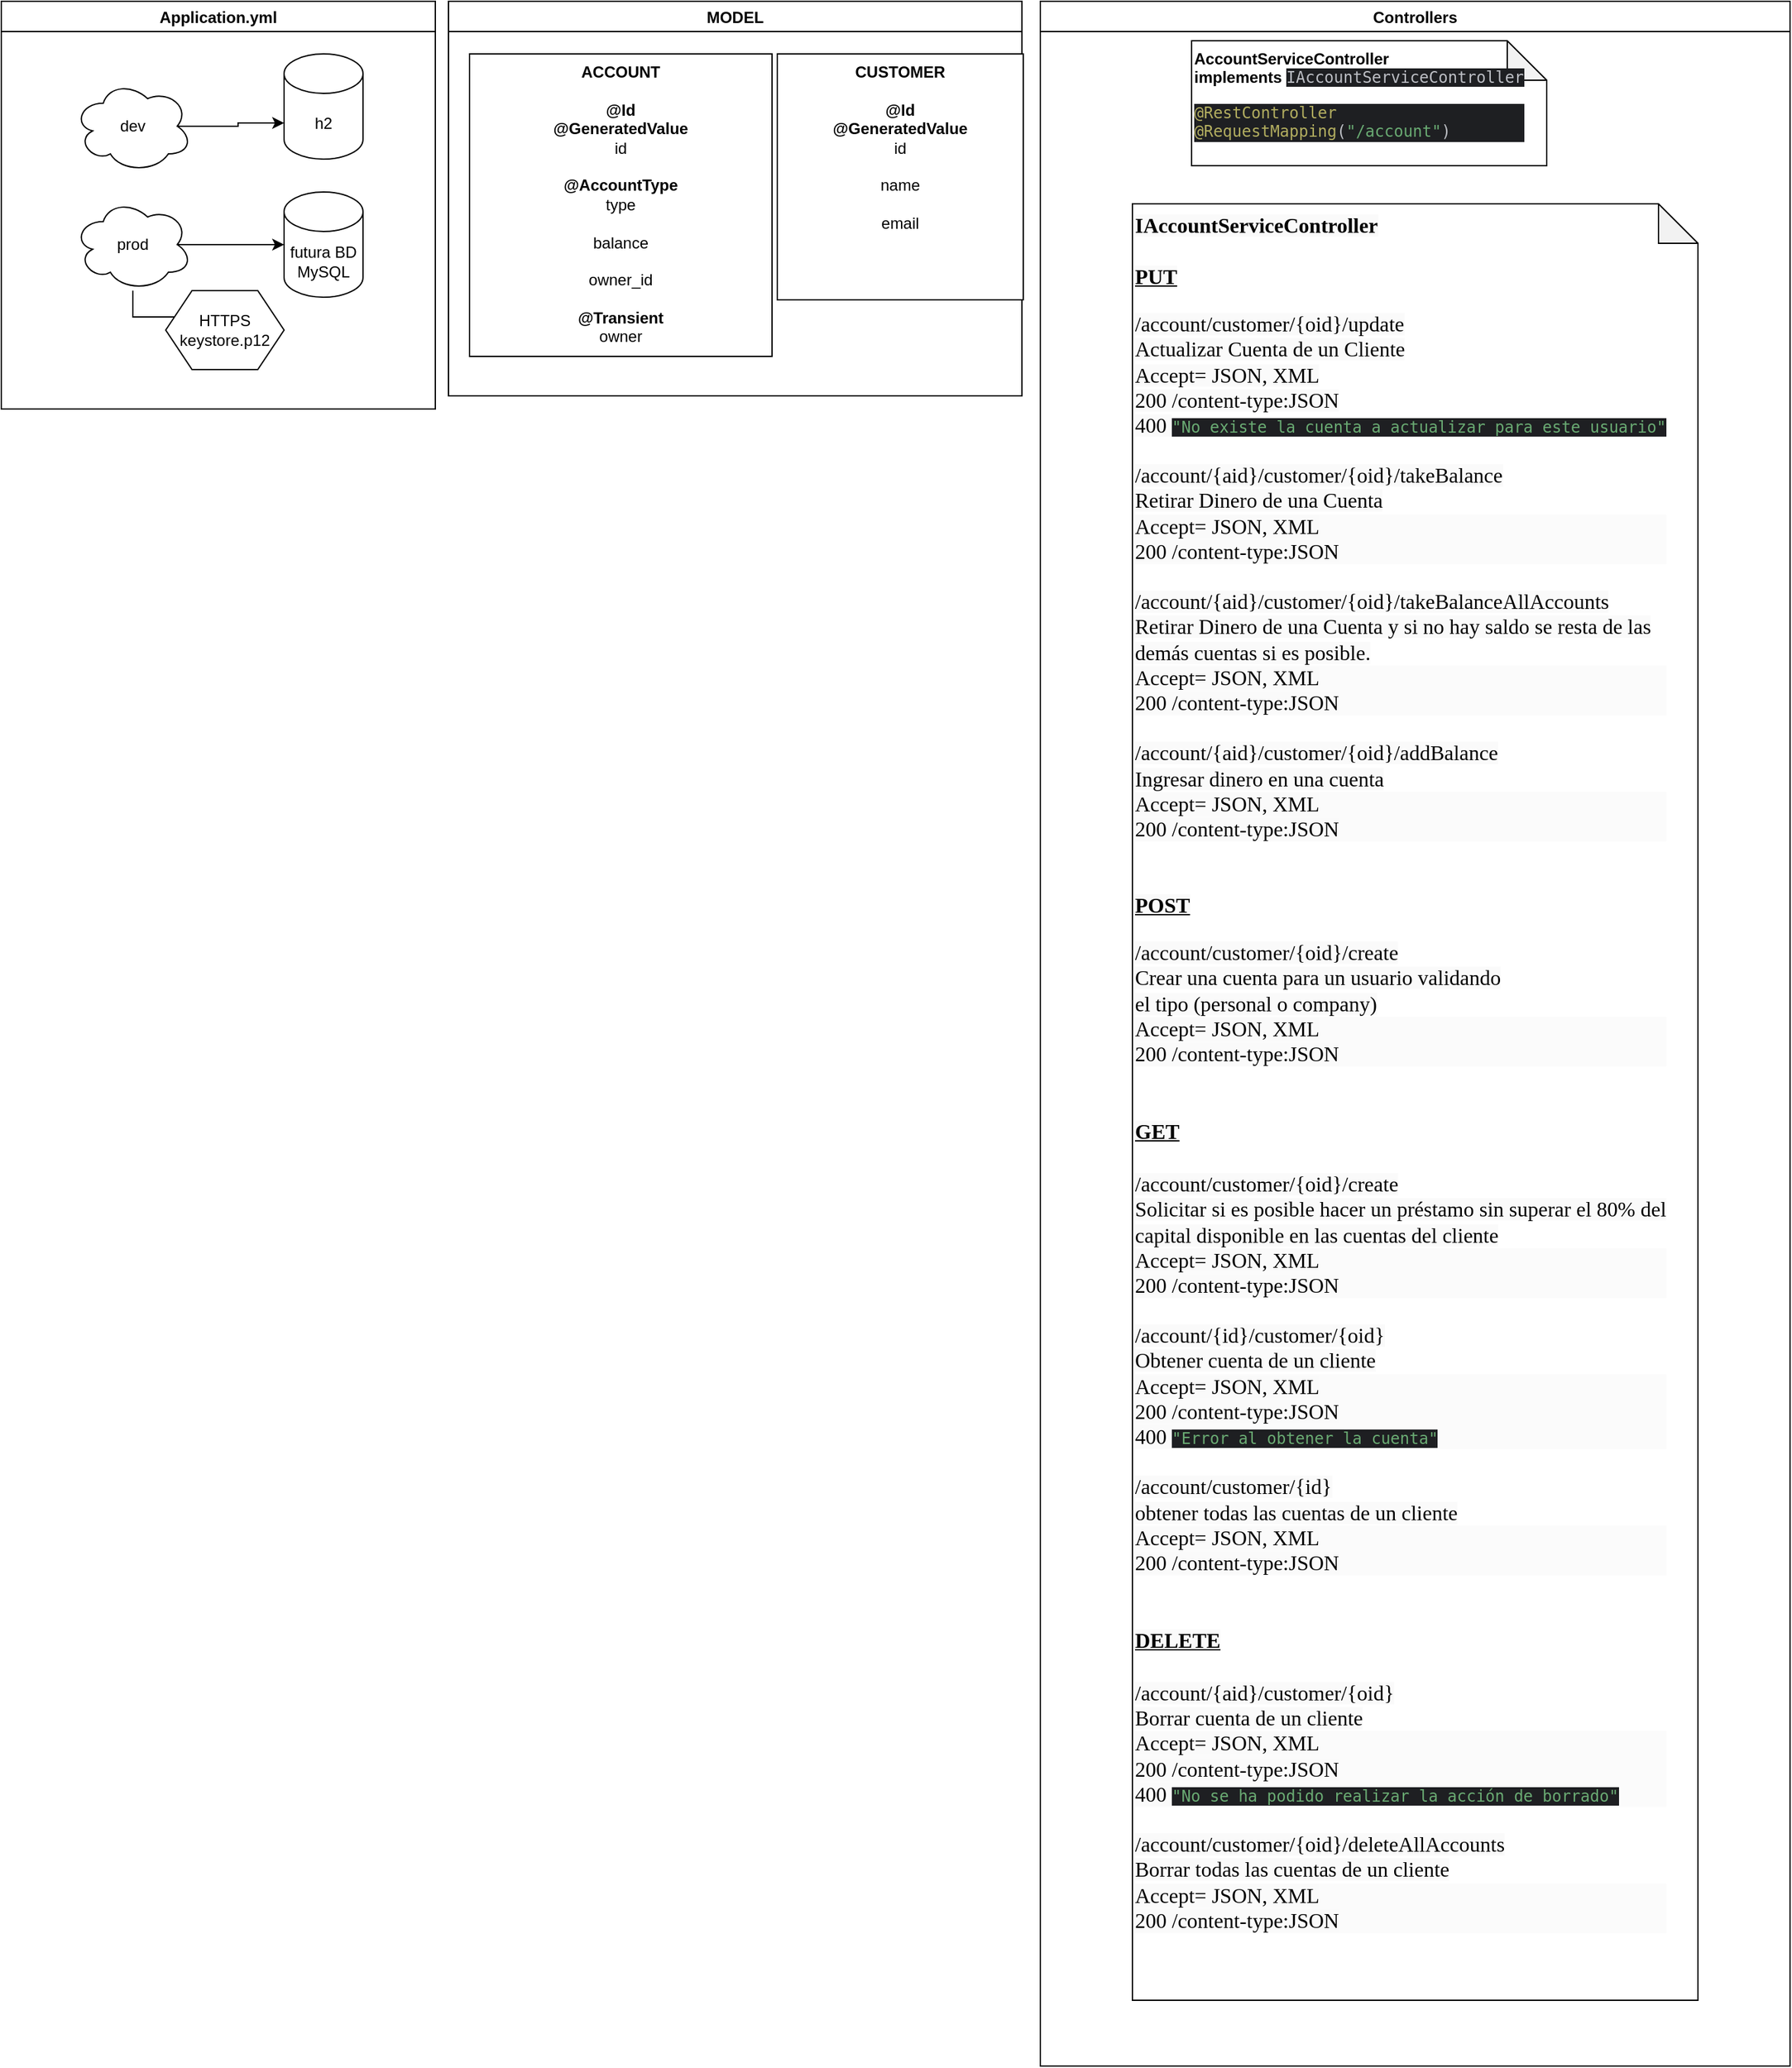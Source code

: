 <mxfile version="26.1.1">
  <diagram name="Página-1" id="tY_578vqZiOzTQhLFPis">
    <mxGraphModel dx="1323" dy="793" grid="1" gridSize="10" guides="1" tooltips="1" connect="1" arrows="1" fold="1" page="1" pageScale="1" pageWidth="827" pageHeight="1169" math="0" shadow="0">
      <root>
        <mxCell id="0" />
        <mxCell id="1" parent="0" />
        <mxCell id="3umB6E8wOPS6ejXKB-Yw-22" value="MODEL" style="swimlane;labelBackgroundColor=default;" parent="1" vertex="1">
          <mxGeometry x="350" y="30" width="436" height="300" as="geometry" />
        </mxCell>
        <mxCell id="3umB6E8wOPS6ejXKB-Yw-8" value="&lt;b&gt;ACCOUNT&lt;/b&gt;&lt;div&gt;&lt;b&gt;&lt;br&gt;&lt;/b&gt;&lt;/div&gt;&lt;div&gt;&lt;b&gt;@Id&lt;/b&gt;&lt;/div&gt;&lt;div&gt;&lt;b&gt;@GeneratedValue&lt;/b&gt;&lt;/div&gt;&lt;div&gt;id&lt;/div&gt;&lt;div&gt;&lt;b&gt;&lt;br&gt;&lt;/b&gt;&lt;/div&gt;&lt;div&gt;&lt;b&gt;@AccountType&lt;/b&gt;&lt;/div&gt;&lt;div&gt;type&lt;/div&gt;&lt;div&gt;&lt;b&gt;&lt;br&gt;&lt;/b&gt;&lt;/div&gt;&lt;div&gt;balance&lt;/div&gt;&lt;div&gt;&lt;br&gt;&lt;/div&gt;&lt;div&gt;owner_id&lt;/div&gt;&lt;div&gt;&lt;br&gt;&lt;/div&gt;&lt;div&gt;&lt;b&gt;@Transient&lt;/b&gt;&lt;/div&gt;&lt;div&gt;owner&lt;/div&gt;" style="whiteSpace=wrap;html=1;aspect=fixed;verticalAlign=top;" parent="3umB6E8wOPS6ejXKB-Yw-22" vertex="1">
          <mxGeometry x="16" y="40" width="230" height="230" as="geometry" />
        </mxCell>
        <mxCell id="3umB6E8wOPS6ejXKB-Yw-9" value="&lt;b&gt;CUSTOMER&lt;/b&gt;&lt;div&gt;&lt;b&gt;&lt;br&gt;&lt;/b&gt;&lt;/div&gt;&lt;div&gt;&lt;div&gt;&lt;b&gt;@Id&lt;/b&gt;&lt;/div&gt;&lt;div&gt;&lt;b&gt;@GeneratedValue&lt;/b&gt;&lt;/div&gt;&lt;div&gt;id&lt;/div&gt;&lt;/div&gt;&lt;div&gt;&lt;br&gt;&lt;/div&gt;&lt;div&gt;name&lt;/div&gt;&lt;div&gt;&lt;br&gt;&lt;/div&gt;&lt;div&gt;email&lt;/div&gt;" style="whiteSpace=wrap;html=1;aspect=fixed;verticalAlign=top;" parent="3umB6E8wOPS6ejXKB-Yw-22" vertex="1">
          <mxGeometry x="250" y="40" width="187" height="187" as="geometry" />
        </mxCell>
        <mxCell id="3umB6E8wOPS6ejXKB-Yw-23" value="Controllers" style="swimlane;" parent="1" vertex="1">
          <mxGeometry x="800" y="30" width="570" height="1570" as="geometry" />
        </mxCell>
        <mxCell id="3umB6E8wOPS6ejXKB-Yw-10" value="&lt;b&gt;AccountServiceController&lt;/b&gt;&lt;div&gt;&lt;b&gt;implements&amp;nbsp;&lt;/b&gt;&lt;span style=&quot;font-family: &amp;quot;JetBrains Mono&amp;quot;, monospace; background-color: rgb(30, 31, 34); color: rgb(188, 190, 196);&quot;&gt;IAccountServiceController&lt;/span&gt;&lt;div&gt;&lt;div style=&quot;background-color: rgb(30, 31, 34); color: rgb(188, 190, 196);&quot;&gt;&lt;pre style=&quot;font-family:&#39;JetBrains Mono&#39;,monospace;font-size:9,0pt;&quot;&gt;&lt;span style=&quot;color: rgb(179, 174, 96);&quot;&gt;@RestController&lt;br&gt;&lt;/span&gt;&lt;span style=&quot;color: rgb(179, 174, 96);&quot;&gt;@RequestMapping&lt;/span&gt;(&lt;span style=&quot;color: rgb(106, 171, 115);&quot;&gt;&quot;/account&quot;&lt;/span&gt;)&lt;/pre&gt;&lt;/div&gt;&lt;div&gt;&lt;b&gt;&lt;br&gt;&lt;/b&gt;&lt;/div&gt;&lt;/div&gt;&lt;/div&gt;" style="shape=note;whiteSpace=wrap;html=1;backgroundOutline=1;darkOpacity=0.05;verticalAlign=top;align=left;" parent="3umB6E8wOPS6ejXKB-Yw-23" vertex="1">
          <mxGeometry x="115" y="30" width="270" height="95" as="geometry" />
        </mxCell>
        <mxCell id="3umB6E8wOPS6ejXKB-Yw-13" value="&lt;div&gt;&lt;span style=&quot;background-color: rgb(250, 250, 250); font-family: &amp;quot;Times New Roman&amp;quot;; font-size: medium; white-space: pre; color: light-dark(rgb(0, 0, 0), rgb(255, 255, 255));&quot;&gt;&lt;b&gt;IAccountServiceController&lt;/b&gt;&lt;/span&gt;&lt;/div&gt;&lt;div&gt;&lt;span style=&quot;background-color: rgb(250, 250, 250); font-family: &amp;quot;Times New Roman&amp;quot;; font-size: medium; white-space: pre; color: light-dark(rgb(0, 0, 0), rgb(255, 255, 255));&quot;&gt;&lt;br&gt;&lt;/span&gt;&lt;/div&gt;&lt;div&gt;&lt;span style=&quot;background-color: rgb(250, 250, 250); font-family: &amp;quot;Times New Roman&amp;quot;; font-size: medium; white-space: pre; color: light-dark(rgb(0, 0, 0), rgb(255, 255, 255));&quot;&gt;&lt;u&gt;&lt;b style=&quot;line-height: 140%;&quot;&gt;PUT&lt;/b&gt;&lt;/u&gt;&lt;/span&gt;&lt;/div&gt;&lt;div&gt;&lt;br&gt;&lt;/div&gt;&lt;div&gt;&lt;span style=&quot;font-family: &amp;quot;Times New Roman&amp;quot;; font-size: medium; white-space: pre; background-color: rgb(250, 250, 250);&quot;&gt;/account/customer/{oid}/update&lt;/span&gt;&lt;/div&gt;&lt;div&gt;&lt;span style=&quot;background-color: rgb(250, 250, 250); font-family: &amp;quot;Times New Roman&amp;quot;; font-size: medium; white-space: pre; color: light-dark(rgb(0, 0, 0), rgb(255, 255, 255));&quot;&gt;Actualizar Cuenta de un Cliente&lt;/span&gt;&lt;/div&gt;&lt;div&gt;&lt;span style=&quot;background-color: rgb(250, 250, 250); font-family: &amp;quot;Times New Roman&amp;quot;; font-size: medium; white-space: pre; color: light-dark(rgb(0, 0, 0), rgb(255, 255, 255));&quot;&gt;Accept= JSON, XML&lt;/span&gt;&lt;/div&gt;&lt;div&gt;&lt;font size=&quot;3&quot; face=&quot;Times New Roman&quot;&gt;&lt;span style=&quot;white-space: pre; background-color: rgb(250, 250, 250);&quot;&gt;200 /content-type:JSON&lt;/span&gt;&lt;/font&gt;&lt;/div&gt;&lt;div&gt;&lt;font size=&quot;3&quot; face=&quot;Times New Roman&quot;&gt;&lt;span style=&quot;white-space: pre; background-color: rgb(250, 250, 250);&quot;&gt;400 &lt;/span&gt;&lt;/font&gt;&lt;span style=&quot;color: rgb(106, 171, 115); font-family: &amp;quot;JetBrains Mono&amp;quot;, monospace; background-color: rgb(30, 31, 34);&quot;&gt;&quot;No existe la cuenta a actualizar para este usuario&quot;&lt;/span&gt;&lt;/div&gt;&lt;div&gt;&lt;span style=&quot;background-color: rgb(250, 250, 250); font-family: &amp;quot;Times New Roman&amp;quot;; font-size: medium; white-space: pre; color: light-dark(rgb(0, 0, 0), rgb(255, 255, 255));&quot;&gt;&lt;br&gt;&lt;/span&gt;&lt;/div&gt;&lt;div&gt;&lt;span style=&quot;font-family: &amp;quot;Times New Roman&amp;quot;; font-size: medium; white-space: pre; background-color: rgb(250, 250, 250);&quot;&gt;/account/{aid}/customer/{oid}/takeBalance&lt;/span&gt;&lt;/div&gt;&lt;div&gt;&lt;font size=&quot;3&quot; face=&quot;Times New Roman&quot;&gt;&lt;span style=&quot;white-space: pre; background-color: rgb(250, 250, 250);&quot;&gt;Retirar Dinero de una Cuenta&lt;/span&gt;&lt;/font&gt;&lt;/div&gt;&lt;div&gt;&lt;span style=&quot;background-color: rgb(250, 250, 250); font-family: &amp;quot;Times New Roman&amp;quot;; font-size: medium; white-space: pre; color: light-dark(rgb(0, 0, 0), rgb(255, 255, 255));&quot;&gt;&lt;div style=&quot;font-family: Helvetica; font-size: 12px; white-space: normal; background-color: rgb(251, 251, 251);&quot;&gt;&lt;span style=&quot;background-color: rgb(250, 250, 250); font-family: &amp;quot;Times New Roman&amp;quot;; font-size: medium; white-space: pre; color: light-dark(rgb(0, 0, 0), rgb(255, 255, 255));&quot;&gt;Accept= JSON, XML&lt;/span&gt;&lt;/div&gt;&lt;div style=&quot;font-family: Helvetica; font-size: 12px; white-space: normal; background-color: rgb(251, 251, 251);&quot;&gt;&lt;font size=&quot;3&quot; face=&quot;Times New Roman&quot;&gt;&lt;span style=&quot;white-space: pre; background-color: rgb(250, 250, 250);&quot;&gt;200 /content-type:JSON&lt;/span&gt;&lt;/font&gt;&lt;/div&gt;&lt;/span&gt;&lt;/div&gt;&lt;div&gt;&lt;span style=&quot;background-color: rgb(250, 250, 250); font-family: &amp;quot;Times New Roman&amp;quot;; font-size: medium; white-space: pre; color: light-dark(rgb(0, 0, 0), rgb(255, 255, 255));&quot;&gt;&lt;br&gt;&lt;/span&gt;&lt;/div&gt;&lt;div&gt;&lt;span style=&quot;font-family: &amp;quot;Times New Roman&amp;quot;; font-size: medium; white-space: pre; background-color: rgb(250, 250, 250);&quot;&gt;/account/{aid}/customer/{oid}/takeBalanceAllAccounts&lt;/span&gt;&lt;/div&gt;&lt;div&gt;&lt;span style=&quot;background-color: rgb(250, 250, 250); font-family: &amp;quot;Times New Roman&amp;quot;; font-size: medium; white-space: pre; color: light-dark(rgb(0, 0, 0), rgb(255, 255, 255));&quot;&gt;Retirar Dinero de una Cuenta y si no hay saldo se resta de las&lt;/span&gt;&lt;/div&gt;&lt;div&gt;&lt;span style=&quot;background-color: rgb(250, 250, 250); font-family: &amp;quot;Times New Roman&amp;quot;; font-size: medium; white-space: pre; color: light-dark(rgb(0, 0, 0), rgb(255, 255, 255));&quot;&gt;demás cuentas si es posible.&lt;/span&gt;&lt;/div&gt;&lt;div&gt;&lt;span style=&quot;background-color: rgb(250, 250, 250); font-family: &amp;quot;Times New Roman&amp;quot;; font-size: medium; white-space: pre; color: light-dark(rgb(0, 0, 0), rgb(255, 255, 255));&quot;&gt;&lt;div style=&quot;font-family: Helvetica; font-size: 12px; white-space: normal; background-color: rgb(251, 251, 251);&quot;&gt;&lt;span style=&quot;background-color: rgb(250, 250, 250); font-family: &amp;quot;Times New Roman&amp;quot;; font-size: medium; white-space: pre; color: light-dark(rgb(0, 0, 0), rgb(255, 255, 255));&quot;&gt;Accept= JSON, XML&lt;/span&gt;&lt;/div&gt;&lt;div style=&quot;font-family: Helvetica; font-size: 12px; white-space: normal; background-color: rgb(251, 251, 251);&quot;&gt;&lt;font size=&quot;3&quot; face=&quot;Times New Roman&quot;&gt;&lt;span style=&quot;white-space: pre; background-color: rgb(250, 250, 250);&quot;&gt;200 /content-type:JSON&lt;/span&gt;&lt;/font&gt;&lt;/div&gt;&lt;/span&gt;&lt;/div&gt;&lt;div&gt;&lt;span style=&quot;background-color: rgb(250, 250, 250); font-family: &amp;quot;Times New Roman&amp;quot;; font-size: medium; white-space: pre; color: light-dark(rgb(0, 0, 0), rgb(255, 255, 255));&quot;&gt;&lt;br&gt;&lt;/span&gt;&lt;/div&gt;&lt;div&gt;&lt;span style=&quot;font-family: &amp;quot;Times New Roman&amp;quot;; font-size: medium; white-space: pre; background-color: rgb(250, 250, 250);&quot;&gt;/account/{aid}/customer/{oid}/addBalance&lt;/span&gt;&lt;/div&gt;&lt;div&gt;&lt;span style=&quot;background-color: rgb(250, 250, 250); font-family: &amp;quot;Times New Roman&amp;quot;; font-size: medium; white-space: pre; color: light-dark(rgb(0, 0, 0), rgb(255, 255, 255));&quot;&gt;Ingresar dinero en una cuenta&lt;/span&gt;&lt;/div&gt;&lt;div&gt;&lt;span style=&quot;background-color: rgb(250, 250, 250); font-family: &amp;quot;Times New Roman&amp;quot;; font-size: medium; white-space: pre; color: light-dark(rgb(0, 0, 0), rgb(255, 255, 255));&quot;&gt;&lt;div style=&quot;font-family: Helvetica; font-size: 12px; white-space: normal; background-color: rgb(251, 251, 251);&quot;&gt;&lt;span style=&quot;background-color: rgb(250, 250, 250); font-family: &amp;quot;Times New Roman&amp;quot;; font-size: medium; white-space: pre; color: light-dark(rgb(0, 0, 0), rgb(255, 255, 255));&quot;&gt;Accept= JSON, XML&lt;/span&gt;&lt;/div&gt;&lt;div style=&quot;font-family: Helvetica; font-size: 12px; white-space: normal; background-color: rgb(251, 251, 251);&quot;&gt;&lt;font size=&quot;3&quot; face=&quot;Times New Roman&quot;&gt;&lt;span style=&quot;white-space: pre; background-color: rgb(250, 250, 250);&quot;&gt;200 /content-type:JSON&lt;/span&gt;&lt;/font&gt;&lt;/div&gt;&lt;/span&gt;&lt;/div&gt;&lt;div&gt;&lt;span style=&quot;background-color: rgb(250, 250, 250); font-family: &amp;quot;Times New Roman&amp;quot;; font-size: medium; white-space: pre; color: light-dark(rgb(0, 0, 0), rgb(255, 255, 255));&quot;&gt;&lt;br&gt;&lt;/span&gt;&lt;/div&gt;&lt;div&gt;&lt;span style=&quot;background-color: rgb(250, 250, 250); font-family: &amp;quot;Times New Roman&amp;quot;; font-size: medium; white-space: pre; color: light-dark(rgb(0, 0, 0), rgb(255, 255, 255));&quot;&gt;&lt;br&gt;&lt;/span&gt;&lt;/div&gt;&lt;div&gt;&lt;font size=&quot;3&quot; face=&quot;Times New Roman&quot;&gt;&lt;span style=&quot;white-space: pre; background-color: rgb(250, 250, 250);&quot;&gt;&lt;b&gt;&lt;u style=&quot;line-height: 140%;&quot;&gt;POST&lt;/u&gt;&lt;/b&gt;&lt;/span&gt;&lt;/font&gt;&lt;/div&gt;&lt;div&gt;&lt;br&gt;&lt;/div&gt;&lt;div&gt;&lt;span style=&quot;font-family: &amp;quot;Times New Roman&amp;quot;; font-size: medium; white-space: pre; background-color: rgb(250, 250, 250);&quot;&gt;/account/customer/{oid}/create&lt;/span&gt;&lt;/div&gt;&lt;div&gt;&lt;span style=&quot;font-family: &amp;quot;Times New Roman&amp;quot;; font-size: medium; white-space: pre; background-color: rgb(250, 250, 250);&quot;&gt;Crear una cuenta para un usuario validando&lt;/span&gt;&lt;/div&gt;&lt;div&gt;&lt;span style=&quot;font-family: &amp;quot;Times New Roman&amp;quot;; font-size: medium; white-space: pre; background-color: rgb(250, 250, 250);&quot;&gt;el tipo (personal o company)&lt;/span&gt;&lt;/div&gt;&lt;div&gt;&lt;span style=&quot;font-family: &amp;quot;Times New Roman&amp;quot;; font-size: medium; white-space: pre; background-color: rgb(250, 250, 250);&quot;&gt;&lt;div style=&quot;font-family: Helvetica; font-size: 12px; white-space: normal; background-color: rgb(251, 251, 251);&quot;&gt;&lt;span style=&quot;background-color: rgb(250, 250, 250); font-family: &amp;quot;Times New Roman&amp;quot;; font-size: medium; white-space: pre; color: light-dark(rgb(0, 0, 0), rgb(255, 255, 255));&quot;&gt;Accept= JSON, XML&lt;/span&gt;&lt;/div&gt;&lt;div style=&quot;font-family: Helvetica; font-size: 12px; white-space: normal; background-color: rgb(251, 251, 251);&quot;&gt;&lt;font size=&quot;3&quot; face=&quot;Times New Roman&quot;&gt;&lt;span style=&quot;white-space: pre; background-color: rgb(250, 250, 250);&quot;&gt;200 /content-type:JSON&lt;/span&gt;&lt;/font&gt;&lt;/div&gt;&lt;/span&gt;&lt;/div&gt;&lt;div&gt;&lt;span style=&quot;font-family: &amp;quot;Times New Roman&amp;quot;; font-size: medium; white-space: pre; background-color: rgb(250, 250, 250);&quot;&gt;&lt;br&gt;&lt;/span&gt;&lt;/div&gt;&lt;div&gt;&lt;span style=&quot;font-family: &amp;quot;Times New Roman&amp;quot;; font-size: medium; white-space: pre; background-color: rgb(250, 250, 250);&quot;&gt;&lt;br&gt;&lt;/span&gt;&lt;/div&gt;&lt;div&gt;&lt;span style=&quot;font-family: &amp;quot;Times New Roman&amp;quot;; font-size: medium; white-space: pre; background-color: rgb(250, 250, 250);&quot;&gt;&lt;b&gt;&lt;u style=&quot;line-height: 140%;&quot;&gt;GET&lt;/u&gt;&lt;/b&gt;&lt;/span&gt;&lt;/div&gt;&lt;div&gt;&lt;span style=&quot;font-family: &amp;quot;Times New Roman&amp;quot;; font-size: medium; white-space: pre; background-color: rgb(250, 250, 250);&quot;&gt;&lt;br&gt;&lt;/span&gt;&lt;/div&gt;&lt;div&gt;&lt;span style=&quot;font-family: &amp;quot;Times New Roman&amp;quot;; font-size: medium; white-space: pre; background-color: rgb(250, 250, 250);&quot;&gt;/account/customer/{oid}/create&lt;/span&gt;&lt;/div&gt;&lt;div&gt;&lt;font size=&quot;3&quot; face=&quot;Times New Roman&quot;&gt;&lt;span style=&quot;white-space: pre; background-color: rgb(250, 250, 250);&quot;&gt;Solicitar si es posible hacer un préstamo sin superar el 80% del&lt;/span&gt;&lt;/font&gt;&lt;/div&gt;&lt;div&gt;&lt;font size=&quot;3&quot; face=&quot;Times New Roman&quot;&gt;&lt;span style=&quot;white-space: pre; background-color: rgb(250, 250, 250);&quot;&gt;capital disponible en las cuentas del cliente&lt;/span&gt;&lt;/font&gt;&lt;/div&gt;&lt;div&gt;&lt;span style=&quot;font-family: &amp;quot;Times New Roman&amp;quot;; font-size: medium; white-space: pre; background-color: rgb(250, 250, 250);&quot;&gt;&lt;div style=&quot;font-family: Helvetica; font-size: 12px; white-space: normal; background-color: rgb(251, 251, 251);&quot;&gt;&lt;span style=&quot;background-color: rgb(250, 250, 250); font-family: &amp;quot;Times New Roman&amp;quot;; font-size: medium; white-space: pre; color: light-dark(rgb(0, 0, 0), rgb(255, 255, 255));&quot;&gt;Accept= JSON, XML&lt;/span&gt;&lt;/div&gt;&lt;div style=&quot;font-family: Helvetica; font-size: 12px; white-space: normal; background-color: rgb(251, 251, 251);&quot;&gt;&lt;font size=&quot;3&quot; face=&quot;Times New Roman&quot;&gt;&lt;span style=&quot;white-space: pre; background-color: rgb(250, 250, 250);&quot;&gt;200 /content-type:JSON&lt;/span&gt;&lt;/font&gt;&lt;/div&gt;&lt;/span&gt;&lt;/div&gt;&lt;div&gt;&lt;span style=&quot;font-family: &amp;quot;Times New Roman&amp;quot;; font-size: medium; white-space: pre; background-color: rgb(250, 250, 250);&quot;&gt;&lt;br&gt;&lt;/span&gt;&lt;/div&gt;&lt;div&gt;&lt;span style=&quot;font-family: &amp;quot;Times New Roman&amp;quot;; font-size: medium; white-space: pre; background-color: rgb(250, 250, 250);&quot;&gt;/account/{id}/customer/{oid}&lt;/span&gt;&lt;/div&gt;&lt;div&gt;&lt;span style=&quot;font-family: &amp;quot;Times New Roman&amp;quot;; font-size: medium; white-space: pre; background-color: rgb(250, 250, 250);&quot;&gt;Obtener cuenta de un cliente&lt;/span&gt;&lt;/div&gt;&lt;div&gt;&lt;span style=&quot;font-family: &amp;quot;Times New Roman&amp;quot;; font-size: medium; white-space: pre; background-color: rgb(250, 250, 250);&quot;&gt;&lt;div style=&quot;font-family: Helvetica; font-size: 12px; white-space: normal; background-color: rgb(251, 251, 251);&quot;&gt;&lt;span style=&quot;background-color: rgb(250, 250, 250); font-family: &amp;quot;Times New Roman&amp;quot;; font-size: medium; white-space: pre; color: light-dark(rgb(0, 0, 0), rgb(255, 255, 255));&quot;&gt;Accept= JSON, XML&lt;/span&gt;&lt;/div&gt;&lt;div style=&quot;font-family: Helvetica; font-size: 12px; white-space: normal; background-color: rgb(251, 251, 251);&quot;&gt;&lt;font size=&quot;3&quot; face=&quot;Times New Roman&quot;&gt;&lt;span style=&quot;white-space: pre; background-color: rgb(250, 250, 250);&quot;&gt;200 /content-type:JSON&lt;/span&gt;&lt;/font&gt;&lt;/div&gt;&lt;div style=&quot;font-family: Helvetica; font-size: 12px; white-space: normal; background-color: rgb(251, 251, 251);&quot;&gt;&lt;font size=&quot;3&quot; face=&quot;Times New Roman&quot;&gt;&lt;span style=&quot;white-space: pre; background-color: rgb(250, 250, 250);&quot;&gt;400 &lt;/span&gt;&lt;/font&gt;&lt;span style=&quot;color: rgb(106, 171, 115); font-family: &amp;quot;JetBrains Mono&amp;quot;, monospace; background-color: rgb(30, 31, 34);&quot;&gt;&quot;Error al obtener la cuenta&quot;&lt;/span&gt;&lt;/div&gt;&lt;/span&gt;&lt;/div&gt;&lt;div&gt;&lt;span style=&quot;font-family: &amp;quot;Times New Roman&amp;quot;; font-size: medium; white-space: pre; background-color: rgb(250, 250, 250);&quot;&gt;&lt;br&gt;&lt;/span&gt;&lt;/div&gt;&lt;div&gt;&lt;span style=&quot;font-family: &amp;quot;Times New Roman&amp;quot;; font-size: medium; white-space: pre; background-color: rgb(250, 250, 250);&quot;&gt;/account/customer/{id}&lt;/span&gt;&lt;/div&gt;&lt;div&gt;&lt;span style=&quot;font-family: &amp;quot;Times New Roman&amp;quot;; font-size: medium; white-space: pre; background-color: rgb(250, 250, 250);&quot;&gt;obtener todas las cuentas de un cliente&lt;/span&gt;&lt;/div&gt;&lt;div&gt;&lt;span style=&quot;font-family: &amp;quot;Times New Roman&amp;quot;; font-size: medium; white-space: pre; background-color: rgb(250, 250, 250);&quot;&gt;&lt;div style=&quot;font-family: Helvetica; font-size: 12px; white-space: normal; background-color: rgb(251, 251, 251);&quot;&gt;&lt;span style=&quot;background-color: rgb(250, 250, 250); font-family: &amp;quot;Times New Roman&amp;quot;; font-size: medium; white-space: pre; color: light-dark(rgb(0, 0, 0), rgb(255, 255, 255));&quot;&gt;Accept= JSON, XML&lt;/span&gt;&lt;/div&gt;&lt;div style=&quot;font-family: Helvetica; font-size: 12px; white-space: normal; background-color: rgb(251, 251, 251);&quot;&gt;&lt;font size=&quot;3&quot; face=&quot;Times New Roman&quot;&gt;&lt;span style=&quot;white-space: pre; background-color: rgb(250, 250, 250);&quot;&gt;200 /content-type:JSON&lt;/span&gt;&lt;/font&gt;&lt;/div&gt;&lt;/span&gt;&lt;/div&gt;&lt;div&gt;&lt;span style=&quot;font-family: &amp;quot;Times New Roman&amp;quot;; font-size: medium; white-space: pre; background-color: rgb(250, 250, 250);&quot;&gt;&lt;br&gt;&lt;/span&gt;&lt;/div&gt;&lt;div&gt;&lt;span style=&quot;font-family: &amp;quot;Times New Roman&amp;quot;; font-size: medium; white-space: pre; background-color: rgb(250, 250, 250);&quot;&gt;&lt;br&gt;&lt;/span&gt;&lt;/div&gt;&lt;div&gt;&lt;span style=&quot;font-family: &amp;quot;Times New Roman&amp;quot;; font-size: medium; white-space: pre; background-color: rgb(250, 250, 250);&quot;&gt;&lt;b&gt;&lt;u style=&quot;line-height: 140%;&quot;&gt;DELETE&lt;/u&gt;&lt;/b&gt;&lt;/span&gt;&lt;/div&gt;&lt;div&gt;&lt;span style=&quot;font-family: &amp;quot;Times New Roman&amp;quot;; font-size: medium; white-space: pre; background-color: rgb(250, 250, 250);&quot;&gt;&lt;br&gt;&lt;/span&gt;&lt;/div&gt;&lt;div&gt;&lt;span style=&quot;font-family: &amp;quot;Times New Roman&amp;quot;; font-size: medium; white-space: pre; background-color: rgb(250, 250, 250);&quot;&gt;/account/{aid}/customer/{oid}&lt;/span&gt;&lt;/div&gt;&lt;div&gt;&lt;span style=&quot;font-family: &amp;quot;Times New Roman&amp;quot;; font-size: medium; white-space: pre; background-color: rgb(250, 250, 250);&quot;&gt;Borrar cuenta de un cliente&lt;/span&gt;&lt;/div&gt;&lt;div&gt;&lt;span style=&quot;font-family: &amp;quot;Times New Roman&amp;quot;; font-size: medium; white-space: pre; background-color: rgb(250, 250, 250);&quot;&gt;&lt;div style=&quot;font-family: Helvetica; font-size: 12px; white-space: normal; background-color: rgb(251, 251, 251);&quot;&gt;&lt;span style=&quot;background-color: rgb(250, 250, 250); font-family: &amp;quot;Times New Roman&amp;quot;; font-size: medium; white-space: pre; color: light-dark(rgb(0, 0, 0), rgb(255, 255, 255));&quot;&gt;Accept= JSON, XML&lt;/span&gt;&lt;/div&gt;&lt;div style=&quot;font-family: Helvetica; font-size: 12px; white-space: normal; background-color: rgb(251, 251, 251);&quot;&gt;&lt;font size=&quot;3&quot; face=&quot;Times New Roman&quot;&gt;&lt;span style=&quot;white-space: pre; background-color: rgb(250, 250, 250);&quot;&gt;200 /content-type:JSON&lt;/span&gt;&lt;/font&gt;&lt;/div&gt;&lt;div style=&quot;font-family: Helvetica; font-size: 12px; white-space: normal; background-color: rgb(251, 251, 251);&quot;&gt;&lt;font size=&quot;3&quot; face=&quot;Times New Roman&quot;&gt;&lt;span style=&quot;white-space: pre; background-color: rgb(250, 250, 250);&quot;&gt;400 &lt;/span&gt;&lt;/font&gt;&lt;span style=&quot;color: rgb(106, 171, 115); font-family: &amp;quot;JetBrains Mono&amp;quot;, monospace; background-color: rgb(30, 31, 34);&quot;&gt;&quot;No se ha podido realizar la acción de borrado&quot;&lt;/span&gt;&lt;/div&gt;&lt;/span&gt;&lt;/div&gt;&lt;div&gt;&lt;span style=&quot;font-family: &amp;quot;Times New Roman&amp;quot;; font-size: medium; white-space: pre; background-color: rgb(250, 250, 250);&quot;&gt;&lt;br&gt;&lt;/span&gt;&lt;/div&gt;&lt;div&gt;&lt;span style=&quot;font-family: &amp;quot;Times New Roman&amp;quot;; font-size: medium; white-space: pre; background-color: rgb(250, 250, 250);&quot;&gt;/account/customer/{oid}/deleteAllAccounts&lt;/span&gt;&lt;/div&gt;&lt;div&gt;&lt;span style=&quot;font-family: &amp;quot;Times New Roman&amp;quot;; font-size: medium; white-space: pre; background-color: rgb(250, 250, 250);&quot;&gt;Borrar todas las cuentas de un cliente&lt;/span&gt;&lt;/div&gt;&lt;div&gt;&lt;span style=&quot;font-family: &amp;quot;Times New Roman&amp;quot;; font-size: medium; white-space: pre; background-color: rgb(250, 250, 250);&quot;&gt;&lt;div style=&quot;font-family: Helvetica; font-size: 12px; white-space: normal; background-color: rgb(251, 251, 251);&quot;&gt;&lt;span style=&quot;background-color: rgb(250, 250, 250); font-family: &amp;quot;Times New Roman&amp;quot;; font-size: medium; white-space: pre; color: light-dark(rgb(0, 0, 0), rgb(255, 255, 255));&quot;&gt;Accept= JSON, XML&lt;/span&gt;&lt;/div&gt;&lt;div style=&quot;font-family: Helvetica; font-size: 12px; white-space: normal; background-color: rgb(251, 251, 251);&quot;&gt;&lt;font size=&quot;3&quot; face=&quot;Times New Roman&quot;&gt;&lt;span style=&quot;white-space: pre; background-color: rgb(250, 250, 250);&quot;&gt;200 /content-type:JSON&lt;/span&gt;&lt;/font&gt;&lt;/div&gt;&lt;/span&gt;&lt;/div&gt;" style="shape=note;whiteSpace=wrap;html=1;backgroundOutline=1;darkOpacity=0.05;verticalAlign=top;align=left;" parent="3umB6E8wOPS6ejXKB-Yw-23" vertex="1">
          <mxGeometry x="70" y="154" width="430" height="1366" as="geometry" />
        </mxCell>
        <mxCell id="3umB6E8wOPS6ejXKB-Yw-25" value="Application.yml" style="swimlane;" parent="1" vertex="1">
          <mxGeometry x="10" y="30" width="330" height="310" as="geometry" />
        </mxCell>
        <mxCell id="3umB6E8wOPS6ejXKB-Yw-2" value="h2" style="shape=cylinder3;whiteSpace=wrap;html=1;boundedLbl=1;backgroundOutline=1;size=15;" parent="3umB6E8wOPS6ejXKB-Yw-25" vertex="1">
          <mxGeometry x="215" y="40" width="60" height="80" as="geometry" />
        </mxCell>
        <mxCell id="3umB6E8wOPS6ejXKB-Yw-3" value="futura BD MySQL" style="shape=cylinder3;whiteSpace=wrap;html=1;boundedLbl=1;backgroundOutline=1;size=15;" parent="3umB6E8wOPS6ejXKB-Yw-25" vertex="1">
          <mxGeometry x="215" y="145" width="60" height="80" as="geometry" />
        </mxCell>
        <mxCell id="3umB6E8wOPS6ejXKB-Yw-5" style="edgeStyle=orthogonalEdgeStyle;rounded=0;orthogonalLoop=1;jettySize=auto;html=1;exitX=0.875;exitY=0.5;exitDx=0;exitDy=0;exitPerimeter=0;" parent="3umB6E8wOPS6ejXKB-Yw-25" source="3umB6E8wOPS6ejXKB-Yw-4" target="3umB6E8wOPS6ejXKB-Yw-3" edge="1">
          <mxGeometry relative="1" as="geometry">
            <mxPoint x="135" y="190" as="sourcePoint" />
          </mxGeometry>
        </mxCell>
        <mxCell id="3umB6E8wOPS6ejXKB-Yw-28" style="edgeStyle=orthogonalEdgeStyle;rounded=0;orthogonalLoop=1;jettySize=auto;html=1;entryX=0;entryY=0.25;entryDx=0;entryDy=0;" parent="3umB6E8wOPS6ejXKB-Yw-25" source="3umB6E8wOPS6ejXKB-Yw-4" target="3umB6E8wOPS6ejXKB-Yw-27" edge="1">
          <mxGeometry relative="1" as="geometry" />
        </mxCell>
        <mxCell id="3umB6E8wOPS6ejXKB-Yw-4" value="prod" style="ellipse;shape=cloud;whiteSpace=wrap;html=1;" parent="3umB6E8wOPS6ejXKB-Yw-25" vertex="1">
          <mxGeometry x="55" y="150" width="90" height="70" as="geometry" />
        </mxCell>
        <mxCell id="3umB6E8wOPS6ejXKB-Yw-6" value="dev" style="ellipse;shape=cloud;whiteSpace=wrap;html=1;" parent="3umB6E8wOPS6ejXKB-Yw-25" vertex="1">
          <mxGeometry x="55" y="60" width="90" height="70" as="geometry" />
        </mxCell>
        <mxCell id="3umB6E8wOPS6ejXKB-Yw-7" style="edgeStyle=orthogonalEdgeStyle;rounded=0;orthogonalLoop=1;jettySize=auto;html=1;entryX=0;entryY=0;entryDx=0;entryDy=52.5;entryPerimeter=0;exitX=0.875;exitY=0.5;exitDx=0;exitDy=0;exitPerimeter=0;" parent="3umB6E8wOPS6ejXKB-Yw-25" source="3umB6E8wOPS6ejXKB-Yw-6" target="3umB6E8wOPS6ejXKB-Yw-2" edge="1">
          <mxGeometry relative="1" as="geometry" />
        </mxCell>
        <mxCell id="3umB6E8wOPS6ejXKB-Yw-27" value="HTTPS&lt;div&gt;keystore.p12&lt;/div&gt;" style="shape=hexagon;perimeter=hexagonPerimeter2;whiteSpace=wrap;html=1;fixedSize=1;" parent="3umB6E8wOPS6ejXKB-Yw-25" vertex="1">
          <mxGeometry x="125" y="220" width="90" height="60" as="geometry" />
        </mxCell>
      </root>
    </mxGraphModel>
  </diagram>
</mxfile>
